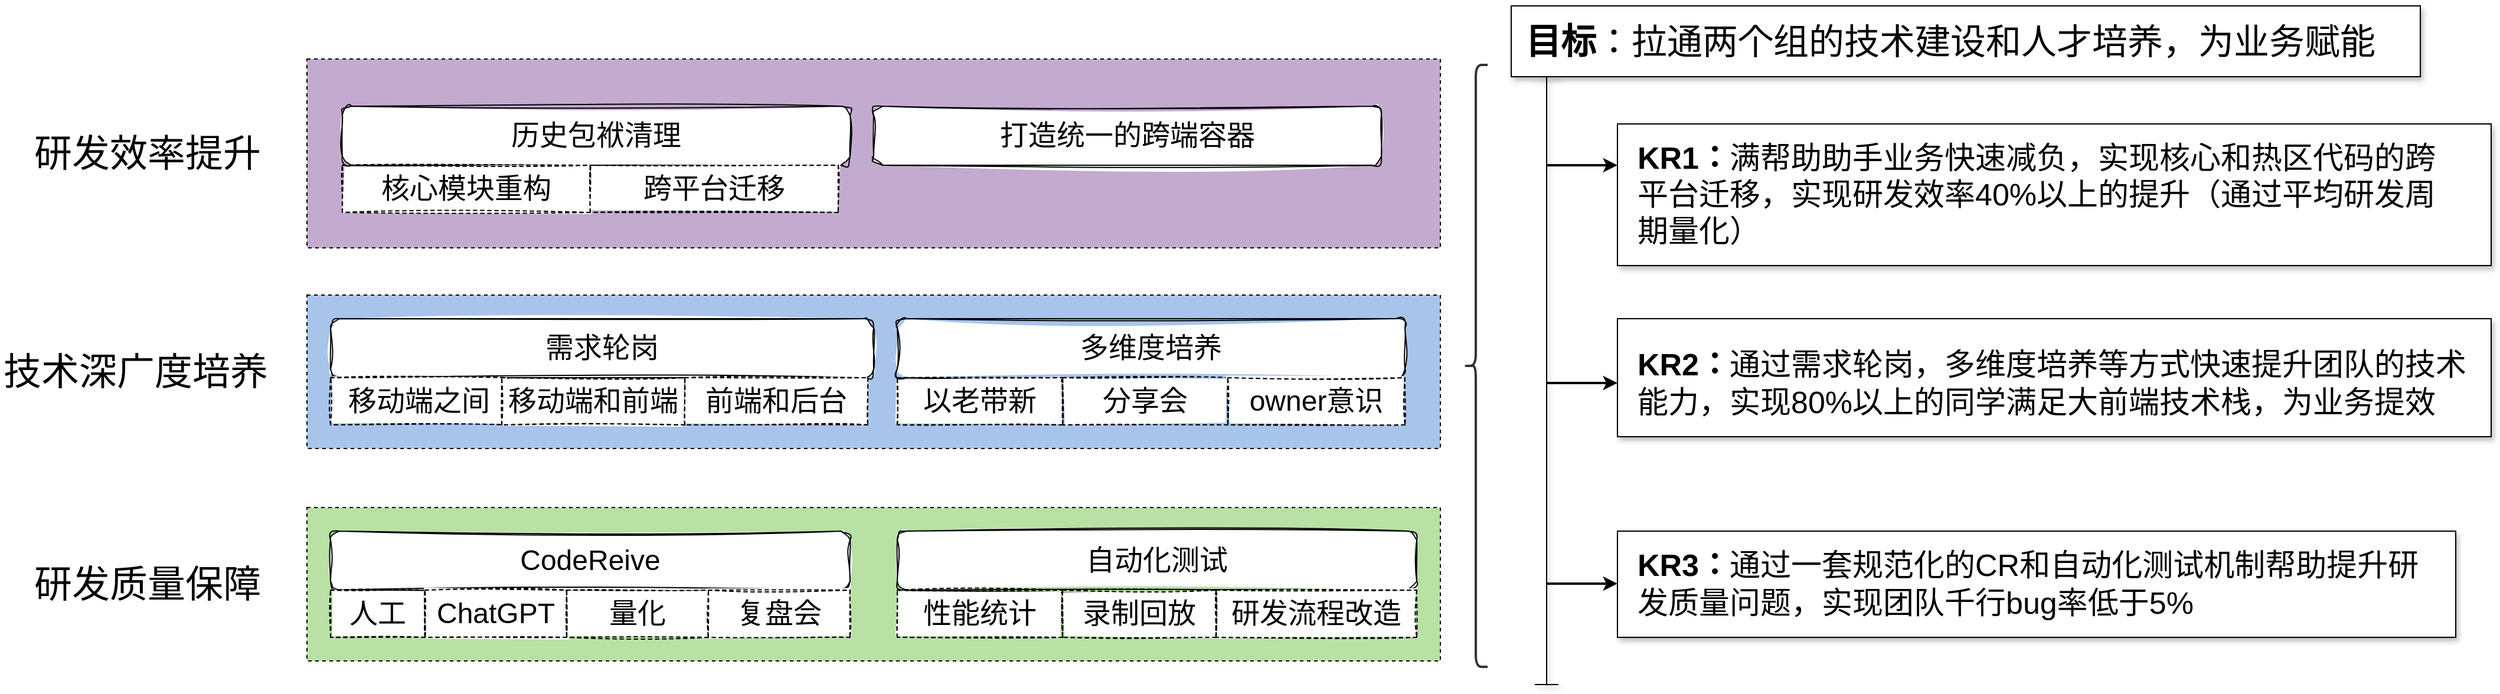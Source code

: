 <mxfile version="20.7.2" type="github">
  <diagram id="J6G15a_BRsCCqsACRKnu" name="第 1 页">
    <mxGraphModel dx="2069" dy="738" grid="1" gridSize="10" guides="1" tooltips="1" connect="1" arrows="1" fold="1" page="1" pageScale="1" pageWidth="827" pageHeight="1169" math="0" shadow="0">
      <root>
        <mxCell id="0" />
        <mxCell id="1" parent="0" />
        <mxCell id="OaOdMLqsqsNI3HUmongC-15" value="" style="rounded=0;whiteSpace=wrap;html=1;dashed=1;fillColor=#A9C4EB;" vertex="1" parent="1">
          <mxGeometry x="150" y="275" width="960" height="130" as="geometry" />
        </mxCell>
        <mxCell id="OaOdMLqsqsNI3HUmongC-6" value="" style="rounded=0;whiteSpace=wrap;html=1;dashed=1;fillColor=#B9E0A5;" vertex="1" parent="1">
          <mxGeometry x="150" y="455" width="960" height="130" as="geometry" />
        </mxCell>
        <mxCell id="BNRYyk6rxKsf39EG5g5h-1" value="&lt;font style=&quot;font-size: 24px;&quot;&gt;CodeReive&lt;/font&gt;" style="rounded=1;whiteSpace=wrap;html=1;sketch=1;curveFitting=1;jiggle=2;" parent="1" vertex="1">
          <mxGeometry x="170" y="475" width="440" height="50" as="geometry" />
        </mxCell>
        <mxCell id="BNRYyk6rxKsf39EG5g5h-3" value="人工" style="rounded=0;whiteSpace=wrap;html=1;sketch=1;fontSize=24;dashed=1;" parent="1" vertex="1">
          <mxGeometry x="170" y="525" width="80" height="40" as="geometry" />
        </mxCell>
        <mxCell id="BNRYyk6rxKsf39EG5g5h-4" value="ChatGPT" style="rounded=0;whiteSpace=wrap;html=1;sketch=1;fontSize=24;dashed=1;" parent="1" vertex="1">
          <mxGeometry x="250" y="525" width="120" height="40" as="geometry" />
        </mxCell>
        <mxCell id="BNRYyk6rxKsf39EG5g5h-5" value="量化" style="rounded=0;whiteSpace=wrap;html=1;sketch=1;fontSize=24;dashed=1;" parent="1" vertex="1">
          <mxGeometry x="370" y="525" width="120" height="40" as="geometry" />
        </mxCell>
        <mxCell id="BNRYyk6rxKsf39EG5g5h-6" value="复盘会" style="rounded=0;whiteSpace=wrap;html=1;sketch=1;fontSize=24;dashed=1;" parent="1" vertex="1">
          <mxGeometry x="490" y="525" width="120" height="40" as="geometry" />
        </mxCell>
        <mxCell id="BNRYyk6rxKsf39EG5g5h-7" value="&lt;font style=&quot;font-size: 24px;&quot;&gt;自动化测试&lt;/font&gt;" style="rounded=1;whiteSpace=wrap;html=1;sketch=1;curveFitting=1;jiggle=2;" parent="1" vertex="1">
          <mxGeometry x="650" y="475" width="440" height="50" as="geometry" />
        </mxCell>
        <mxCell id="OaOdMLqsqsNI3HUmongC-1" value="性能统计" style="rounded=0;whiteSpace=wrap;html=1;sketch=1;fontSize=24;dashed=1;" vertex="1" parent="1">
          <mxGeometry x="650" y="525" width="140" height="40" as="geometry" />
        </mxCell>
        <mxCell id="OaOdMLqsqsNI3HUmongC-3" value="录制回放" style="rounded=0;whiteSpace=wrap;html=1;sketch=1;fontSize=24;dashed=1;" vertex="1" parent="1">
          <mxGeometry x="790" y="525" width="130" height="40" as="geometry" />
        </mxCell>
        <mxCell id="OaOdMLqsqsNI3HUmongC-4" value="研发流程改造" style="rounded=0;whiteSpace=wrap;html=1;sketch=1;fontSize=24;dashed=1;" vertex="1" parent="1">
          <mxGeometry x="920" y="525" width="170" height="40" as="geometry" />
        </mxCell>
        <mxCell id="OaOdMLqsqsNI3HUmongC-5" value="&lt;font style=&quot;font-size: 24px;&quot;&gt;需求轮岗&lt;/font&gt;" style="rounded=1;whiteSpace=wrap;html=1;sketch=1;curveFitting=1;jiggle=2;" vertex="1" parent="1">
          <mxGeometry x="170" y="295" width="460" height="50" as="geometry" />
        </mxCell>
        <mxCell id="OaOdMLqsqsNI3HUmongC-7" value="移动端之间" style="rounded=0;whiteSpace=wrap;html=1;sketch=1;fontSize=24;dashed=1;" vertex="1" parent="1">
          <mxGeometry x="170" y="345" width="150" height="40" as="geometry" />
        </mxCell>
        <mxCell id="OaOdMLqsqsNI3HUmongC-8" value="移动端和前端" style="rounded=0;whiteSpace=wrap;html=1;sketch=1;fontSize=24;dashed=1;" vertex="1" parent="1">
          <mxGeometry x="315" y="345" width="155" height="40" as="geometry" />
        </mxCell>
        <mxCell id="OaOdMLqsqsNI3HUmongC-9" value="前端和后台" style="rounded=0;whiteSpace=wrap;html=1;sketch=1;fontSize=24;dashed=1;" vertex="1" parent="1">
          <mxGeometry x="470" y="345" width="155" height="40" as="geometry" />
        </mxCell>
        <mxCell id="OaOdMLqsqsNI3HUmongC-10" value="&lt;font style=&quot;font-size: 24px;&quot;&gt;多维度培养&lt;/font&gt;" style="rounded=1;whiteSpace=wrap;html=1;sketch=1;curveFitting=1;jiggle=2;" vertex="1" parent="1">
          <mxGeometry x="650" y="295" width="430" height="50" as="geometry" />
        </mxCell>
        <mxCell id="OaOdMLqsqsNI3HUmongC-11" value="以老带新" style="rounded=0;whiteSpace=wrap;html=1;sketch=1;fontSize=24;dashed=1;" vertex="1" parent="1">
          <mxGeometry x="650" y="345" width="140" height="40" as="geometry" />
        </mxCell>
        <mxCell id="OaOdMLqsqsNI3HUmongC-12" value="分享会" style="rounded=0;whiteSpace=wrap;html=1;sketch=1;fontSize=24;dashed=1;" vertex="1" parent="1">
          <mxGeometry x="790" y="345" width="140" height="40" as="geometry" />
        </mxCell>
        <mxCell id="OaOdMLqsqsNI3HUmongC-13" value="owner意识" style="rounded=0;whiteSpace=wrap;html=1;sketch=1;fontSize=24;dashed=1;" vertex="1" parent="1">
          <mxGeometry x="930" y="345" width="150" height="40" as="geometry" />
        </mxCell>
        <mxCell id="OaOdMLqsqsNI3HUmongC-16" value="" style="rounded=0;whiteSpace=wrap;html=1;dashed=1;fillColor=#C3ABD0;" vertex="1" parent="1">
          <mxGeometry x="150" y="75" width="960" height="160" as="geometry" />
        </mxCell>
        <mxCell id="OaOdMLqsqsNI3HUmongC-17" value="&lt;span style=&quot;font-size: 24px;&quot;&gt;历史包袱清理&lt;/span&gt;" style="rounded=1;whiteSpace=wrap;html=1;sketch=1;curveFitting=1;jiggle=2;" vertex="1" parent="1">
          <mxGeometry x="180" y="115" width="430" height="50" as="geometry" />
        </mxCell>
        <mxCell id="OaOdMLqsqsNI3HUmongC-18" value="核心模块重构" style="rounded=0;whiteSpace=wrap;html=1;sketch=1;fontSize=24;dashed=1;" vertex="1" parent="1">
          <mxGeometry x="180" y="165" width="210" height="40" as="geometry" />
        </mxCell>
        <mxCell id="OaOdMLqsqsNI3HUmongC-20" value="跨平台迁移" style="rounded=0;whiteSpace=wrap;html=1;sketch=1;fontSize=24;dashed=1;" vertex="1" parent="1">
          <mxGeometry x="390" y="165" width="210" height="40" as="geometry" />
        </mxCell>
        <mxCell id="OaOdMLqsqsNI3HUmongC-22" value="&lt;span style=&quot;font-size: 24px;&quot;&gt;打造统一的跨端容器&lt;/span&gt;" style="rounded=1;whiteSpace=wrap;html=1;sketch=1;curveFitting=1;jiggle=2;" vertex="1" parent="1">
          <mxGeometry x="630" y="115" width="430" height="50" as="geometry" />
        </mxCell>
        <mxCell id="OaOdMLqsqsNI3HUmongC-25" value="研发质量保障" style="text;html=1;strokeColor=none;fillColor=none;align=center;verticalAlign=middle;whiteSpace=wrap;rounded=0;dashed=1;fontSize=32;" vertex="1" parent="1">
          <mxGeometry x="-90" y="505" width="210" height="30" as="geometry" />
        </mxCell>
        <mxCell id="OaOdMLqsqsNI3HUmongC-26" value="技术深广度培养" style="text;html=1;strokeColor=none;fillColor=none;align=center;verticalAlign=middle;whiteSpace=wrap;rounded=0;dashed=1;fontSize=32;" vertex="1" parent="1">
          <mxGeometry x="-110" y="325" width="230" height="30" as="geometry" />
        </mxCell>
        <mxCell id="OaOdMLqsqsNI3HUmongC-27" value="研发效率提升" style="text;html=1;strokeColor=none;fillColor=none;align=center;verticalAlign=middle;whiteSpace=wrap;rounded=0;dashed=1;fontSize=32;" vertex="1" parent="1">
          <mxGeometry x="-100" y="140" width="230" height="30" as="geometry" />
        </mxCell>
        <mxCell id="OaOdMLqsqsNI3HUmongC-28" value="" style="shape=curlyBracket;whiteSpace=wrap;html=1;rounded=1;labelPosition=left;verticalLabelPosition=middle;align=right;verticalAlign=middle;fontSize=32;fillColor=#C3ABD0;strokeWidth=2;strokeColor=#333333;" vertex="1" parent="1">
          <mxGeometry x="1130" y="80" width="20" height="510" as="geometry" />
        </mxCell>
        <mxCell id="OaOdMLqsqsNI3HUmongC-29" value="" style="rounded=0;whiteSpace=wrap;html=1;fontSize=28;glass=0;shadow=1;" vertex="1" parent="1">
          <mxGeometry x="1170" y="30" width="770" height="60" as="geometry" />
        </mxCell>
        <mxCell id="OaOdMLqsqsNI3HUmongC-30" value="&lt;font style=&quot;font-size: 30px;&quot;&gt;&lt;b&gt;目标&lt;/b&gt;：拉通两个组的技术建设和人才培养，为业务赋能&lt;/font&gt;" style="text;html=1;strokeColor=none;fillColor=none;align=left;verticalAlign=middle;whiteSpace=wrap;rounded=0;shadow=1;glass=0;sketch=0;fontSize=24;" vertex="1" parent="1">
          <mxGeometry x="1180" y="45" width="730" height="30" as="geometry" />
        </mxCell>
        <mxCell id="OaOdMLqsqsNI3HUmongC-31" value="" style="rounded=0;whiteSpace=wrap;html=1;fontSize=28;glass=0;shadow=1;" vertex="1" parent="1">
          <mxGeometry x="1260" y="130" width="740" height="120" as="geometry" />
        </mxCell>
        <mxCell id="OaOdMLqsqsNI3HUmongC-32" value="&lt;font style=&quot;font-size: 26px;&quot;&gt;&lt;b&gt;KR1：&lt;/b&gt;满帮助助手业务快速减负，实现核心和热区代码的跨平台迁移，实现研发效率40%以上的提升（通过平均研发周期量化）&lt;/font&gt;" style="text;html=1;strokeColor=none;fillColor=none;align=left;verticalAlign=middle;whiteSpace=wrap;rounded=0;shadow=1;glass=0;sketch=0;fontSize=24;" vertex="1" parent="1">
          <mxGeometry x="1275" y="150" width="680" height="80" as="geometry" />
        </mxCell>
        <mxCell id="OaOdMLqsqsNI3HUmongC-33" value="" style="rounded=0;whiteSpace=wrap;html=1;fontSize=28;glass=0;shadow=1;" vertex="1" parent="1">
          <mxGeometry x="1260" y="295" width="740" height="100" as="geometry" />
        </mxCell>
        <mxCell id="OaOdMLqsqsNI3HUmongC-34" value="&lt;font style=&quot;font-size: 26px;&quot;&gt;&lt;b&gt;KR2：&lt;/b&gt;通过需求轮岗，多维度培养等方式快速提升团队的技术能力，实现80%以上的同学满足大前端技术栈，为业务提效&lt;/font&gt;" style="text;html=1;strokeColor=none;fillColor=none;align=left;verticalAlign=middle;whiteSpace=wrap;rounded=0;shadow=1;glass=0;sketch=0;fontSize=24;" vertex="1" parent="1">
          <mxGeometry x="1275" y="315" width="705" height="70" as="geometry" />
        </mxCell>
        <mxCell id="OaOdMLqsqsNI3HUmongC-35" value="" style="rounded=0;whiteSpace=wrap;html=1;fontSize=28;glass=0;shadow=1;" vertex="1" parent="1">
          <mxGeometry x="1260" y="475" width="710" height="90" as="geometry" />
        </mxCell>
        <mxCell id="OaOdMLqsqsNI3HUmongC-36" value="&lt;font style=&quot;font-size: 26px;&quot;&gt;&lt;b&gt;KR3：&lt;/b&gt;通过一套规范化的CR和自动化测试机制帮助提升研发质量问题，实现团队千行bug率低于5%&lt;/font&gt;" style="text;html=1;strokeColor=none;fillColor=none;align=left;verticalAlign=middle;whiteSpace=wrap;rounded=0;shadow=1;glass=0;sketch=0;fontSize=24;" vertex="1" parent="1">
          <mxGeometry x="1275" y="495" width="680" height="50" as="geometry" />
        </mxCell>
        <mxCell id="OaOdMLqsqsNI3HUmongC-37" value="" style="shape=crossbar;whiteSpace=wrap;html=1;rounded=1;direction=south;shadow=1;glass=0;sketch=0;fontSize=26;fillColor=#F19C99;gradientColor=none;" vertex="1" parent="1">
          <mxGeometry x="1190" y="90" width="20" height="515" as="geometry" />
        </mxCell>
        <mxCell id="OaOdMLqsqsNI3HUmongC-40" value="" style="endArrow=classic;html=1;rounded=1;fontSize=26;fillColor=#666666;strokeWidth=2;" edge="1" parent="1">
          <mxGeometry width="50" height="50" relative="1" as="geometry">
            <mxPoint x="1200" y="165" as="sourcePoint" />
            <mxPoint x="1260" y="165" as="targetPoint" />
          </mxGeometry>
        </mxCell>
        <mxCell id="OaOdMLqsqsNI3HUmongC-41" value="" style="endArrow=classic;html=1;rounded=1;fontSize=26;fillColor=#666666;strokeWidth=2;" edge="1" parent="1">
          <mxGeometry width="50" height="50" relative="1" as="geometry">
            <mxPoint x="1200" y="349.5" as="sourcePoint" />
            <mxPoint x="1260" y="349.5" as="targetPoint" />
          </mxGeometry>
        </mxCell>
        <mxCell id="OaOdMLqsqsNI3HUmongC-42" value="" style="endArrow=classic;html=1;rounded=1;fontSize=26;fillColor=#666666;strokeWidth=2;" edge="1" parent="1">
          <mxGeometry width="50" height="50" relative="1" as="geometry">
            <mxPoint x="1200" y="519.5" as="sourcePoint" />
            <mxPoint x="1260" y="519.5" as="targetPoint" />
          </mxGeometry>
        </mxCell>
      </root>
    </mxGraphModel>
  </diagram>
</mxfile>
